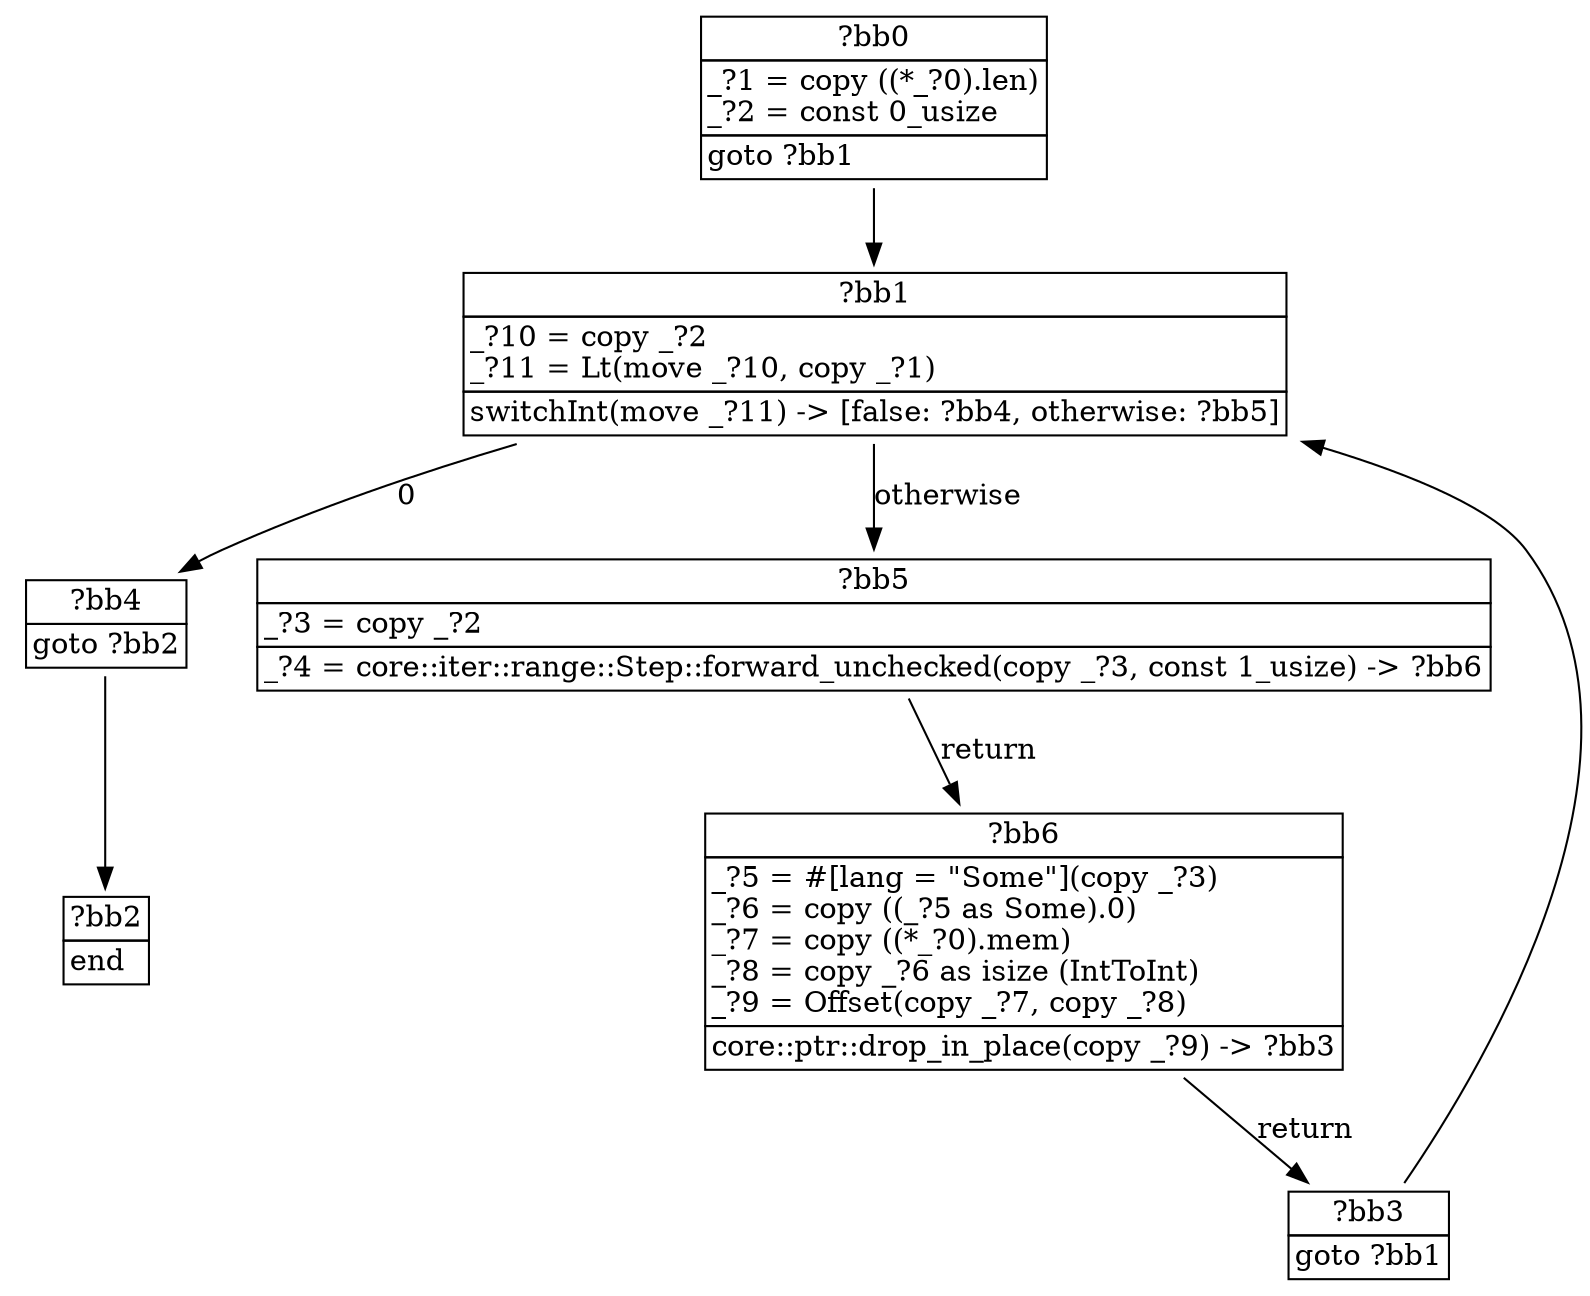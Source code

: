 digraph ControlFlowGraph {
    bb0 [shape="none", label=<<table border="0" cellborder="1" cellspacing="0"><tr><td  align="center" colspan="1">?bb0</td></tr><tr><td align="left" balign="left">_?1 = copy ((*_?0).len)<br/>_?2 = const 0_usize<br/></td></tr><tr><td align="left">goto ?bb1</td></tr></table>>];
    bb1 [shape="none", label=<<table border="0" cellborder="1" cellspacing="0"><tr><td  align="center" colspan="1">?bb1</td></tr><tr><td align="left" balign="left">_?10 = copy _?2<br/>_?11 = Lt(move _?10, copy _?1)<br/></td></tr><tr><td align="left">switchInt(move _?11) -&gt; [false: ?bb4, otherwise: ?bb5]</td></tr></table>>];
    bb2 [shape="none", label=<<table border="0" cellborder="1" cellspacing="0"><tr><td  align="center" colspan="1">?bb2</td></tr><tr><td align="left">end</td></tr></table>>];
    bb3 [shape="none", label=<<table border="0" cellborder="1" cellspacing="0"><tr><td  align="center" colspan="1">?bb3</td></tr><tr><td align="left">goto ?bb1</td></tr></table>>];
    bb4 [shape="none", label=<<table border="0" cellborder="1" cellspacing="0"><tr><td  align="center" colspan="1">?bb4</td></tr><tr><td align="left">goto ?bb2</td></tr></table>>];
    bb5 [shape="none", label=<<table border="0" cellborder="1" cellspacing="0"><tr><td  align="center" colspan="1">?bb5</td></tr><tr><td align="left" balign="left">_?3 = copy _?2<br/></td></tr><tr><td align="left">_?4 = core::iter::range::Step::forward_unchecked(copy _?3, const 1_usize) -&gt; ?bb6</td></tr></table>>];
    bb6 [shape="none", label=<<table border="0" cellborder="1" cellspacing="0"><tr><td  align="center" colspan="1">?bb6</td></tr><tr><td align="left" balign="left">_?5 = #[lang = &quot;Some&quot;](copy _?3)<br/>_?6 = copy ((_?5 as Some).0)<br/>_?7 = copy ((*_?0).mem)<br/>_?8 = copy _?6 as isize (IntToInt)<br/>_?9 = Offset(copy _?7, copy _?8)<br/></td></tr><tr><td align="left">core::ptr::drop_in_place(copy _?9) -&gt; ?bb3</td></tr></table>>];
    bb0 -> bb1 [label=""];
    bb1 -> bb4 [label="0"];
    bb1 -> bb5 [label="otherwise"];
    bb3 -> bb1 [label=""];
    bb4 -> bb2 [label=""];
    bb5 -> bb6 [label="return"];
    bb6 -> bb3 [label="return"];
}
